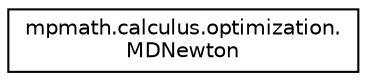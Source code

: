 digraph "Graphical Class Hierarchy"
{
 // LATEX_PDF_SIZE
  edge [fontname="Helvetica",fontsize="10",labelfontname="Helvetica",labelfontsize="10"];
  node [fontname="Helvetica",fontsize="10",shape=record];
  rankdir="LR";
  Node0 [label="mpmath.calculus.optimization.\lMDNewton",height=0.2,width=0.4,color="black", fillcolor="white", style="filled",URL="$classmpmath_1_1calculus_1_1optimization_1_1MDNewton.html",tooltip=" "];
}
